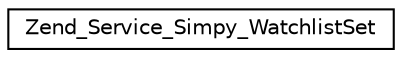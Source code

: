 digraph G
{
  edge [fontname="Helvetica",fontsize="10",labelfontname="Helvetica",labelfontsize="10"];
  node [fontname="Helvetica",fontsize="10",shape=record];
  rankdir="LR";
  Node1 [label="Zend_Service_Simpy_WatchlistSet",height=0.2,width=0.4,color="black", fillcolor="white", style="filled",URL="$class_zend___service___simpy___watchlist_set.html"];
}
